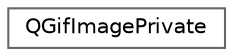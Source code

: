 digraph "Graphical Class Hierarchy"
{
 // LATEX_PDF_SIZE
  bgcolor="transparent";
  edge [fontname=Helvetica,fontsize=10,labelfontname=Helvetica,labelfontsize=10];
  node [fontname=Helvetica,fontsize=10,shape=box,height=0.2,width=0.4];
  rankdir="LR";
  Node0 [label="QGifImagePrivate",height=0.2,width=0.4,color="grey40", fillcolor="white", style="filled",URL="$classQGifImagePrivate.html",tooltip=" "];
}
